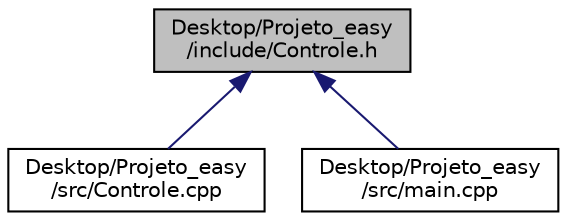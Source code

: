 digraph "Desktop/Projeto_easy/include/Controle.h"
{
  edge [fontname="Helvetica",fontsize="10",labelfontname="Helvetica",labelfontsize="10"];
  node [fontname="Helvetica",fontsize="10",shape=record];
  Node10 [label="Desktop/Projeto_easy\l/include/Controle.h",height=0.2,width=0.4,color="black", fillcolor="grey75", style="filled", fontcolor="black"];
  Node10 -> Node11 [dir="back",color="midnightblue",fontsize="10",style="solid",fontname="Helvetica"];
  Node11 [label="Desktop/Projeto_easy\l/src/Controle.cpp",height=0.2,width=0.4,color="black", fillcolor="white", style="filled",URL="$_controle_8cpp.html"];
  Node10 -> Node12 [dir="back",color="midnightblue",fontsize="10",style="solid",fontname="Helvetica"];
  Node12 [label="Desktop/Projeto_easy\l/src/main.cpp",height=0.2,width=0.4,color="black", fillcolor="white", style="filled",URL="$main_8cpp.html"];
}
